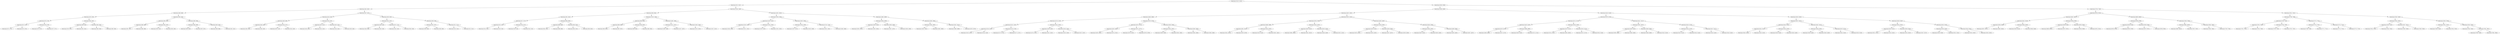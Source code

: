 digraph G{
824688063 [label="Node{data=[2102, 2102]}"]
824688063 -> 1832052244
1832052244 [label="Node{data=[513, 513]}"]
1832052244 -> 186300992
186300992 [label="Node{data=[402, 402]}"]
186300992 -> 1010786760
1010786760 [label="Node{data=[386, 386]}"]
1010786760 -> 821684661
821684661 [label="Node{data=[378, 378]}"]
821684661 -> 1241623544
1241623544 [label="Node{data=[374, 374]}"]
1241623544 -> 337100866
337100866 [label="Node{data=[372, 372]}"]
337100866 -> 1407308329
1407308329 [label="Node{data=[371, 371]}"]
337100866 -> 749354401
749354401 [label="Node{data=[373, 373]}"]
1241623544 -> 1798507943
1798507943 [label="Node{data=[376, 376]}"]
1798507943 -> 1099748691
1099748691 [label="Node{data=[375, 375]}"]
1798507943 -> 471939025
471939025 [label="Node{data=[377, 377]}"]
821684661 -> 1629181633
1629181633 [label="Node{data=[382, 382]}"]
1629181633 -> 305537392
305537392 [label="Node{data=[380, 380]}"]
305537392 -> 892819496
892819496 [label="Node{data=[379, 379]}"]
305537392 -> 540896992
540896992 [label="Node{data=[381, 381]}"]
1629181633 -> 464230776
464230776 [label="Node{data=[384, 384]}"]
464230776 -> 951387868
951387868 [label="Node{data=[383, 383]}"]
464230776 -> 927789050
927789050 [label="Node{data=[385, 385]}"]
1010786760 -> 2093862301
2093862301 [label="Node{data=[394, 394]}"]
2093862301 -> 1005251365
1005251365 [label="Node{data=[390, 390]}"]
1005251365 -> 737778018
737778018 [label="Node{data=[388, 388]}"]
737778018 -> 2073727192
2073727192 [label="Node{data=[387, 387]}"]
737778018 -> 1772690195
1772690195 [label="Node{data=[389, 389]}"]
1005251365 -> 100038336
100038336 [label="Node{data=[392, 392]}"]
100038336 -> 1646513557
1646513557 [label="Node{data=[391, 391]}"]
100038336 -> 1301323097
1301323097 [label="Node{data=[393, 393]}"]
2093862301 -> 1816159867
1816159867 [label="Node{data=[398, 398]}"]
1816159867 -> 1521896773
1521896773 [label="Node{data=[396, 396]}"]
1521896773 -> 637889763
637889763 [label="Node{data=[395, 395]}"]
1521896773 -> 1874220847
1874220847 [label="Node{data=[397, 397]}"]
1816159867 -> 2791196
2791196 [label="Node{data=[400, 400]}"]
2791196 -> 1746812473
1746812473 [label="Node{data=[399, 399]}"]
2791196 -> 1710302637
1710302637 [label="Node{data=[401, 401]}"]
186300992 -> 941824275
941824275 [label="Node{data=[427, 427]}"]
941824275 -> 1818622844
1818622844 [label="Node{data=[419, 419]}"]
1818622844 -> 1964244799
1964244799 [label="Node{data=[406, 406]}"]
1964244799 -> 430137469
430137469 [label="Node{data=[404, 404]}"]
430137469 -> 963119579
963119579 [label="Node{data=[403, 403]}"]
430137469 -> 2048240529
2048240529 [label="Node{data=[405, 405]}"]
1964244799 -> 269834731
269834731 [label="Node{data=[416, 417]}"]
269834731 -> 314012444
314012444 [label="Node{data=[407, 415]}"]
269834731 -> 1810400832
1810400832 [label="Node{data=[418, 418]}"]
1818622844 -> 1022812559
1022812559 [label="Node{data=[423, 423]}"]
1022812559 -> 110509563
110509563 [label="Node{data=[421, 421]}"]
110509563 -> 789615014
789615014 [label="Node{data=[420, 420]}"]
110509563 -> 15059074
15059074 [label="Node{data=[422, 422]}"]
1022812559 -> 194292616
194292616 [label="Node{data=[425, 425]}"]
194292616 -> 1020929764
1020929764 [label="Node{data=[424, 424]}"]
194292616 -> 401345912
401345912 [label="Node{data=[426, 426]}"]
941824275 -> 962819807
962819807 [label="Node{data=[505, 505]}"]
962819807 -> 394613392
394613392 [label="Node{data=[431, 431]}"]
394613392 -> 2047196034
2047196034 [label="Node{data=[429, 429]}"]
2047196034 -> 234225271
234225271 [label="Node{data=[428, 428]}"]
2047196034 -> 788702360
788702360 [label="Node{data=[430, 430]}"]
394613392 -> 305029690
305029690 [label="Node{data=[471, 471]}"]
305029690 -> 1168118358
1168118358 [label="Node{data=[432, 432]}"]
305029690 -> 1728338643
1728338643 [label="Node{data=[504, 504]}"]
962819807 -> 1561855183
1561855183 [label="Node{data=[509, 509]}"]
1561855183 -> 1011258084
1011258084 [label="Node{data=[507, 507]}"]
1011258084 -> 2033259928
2033259928 [label="Node{data=[506, 506]}"]
1011258084 -> 1009130159
1009130159 [label="Node{data=[508, 508]}"]
1561855183 -> 554000280
554000280 [label="Node{data=[511, 511]}"]
554000280 -> 693909742
693909742 [label="Node{data=[510, 510]}"]
554000280 -> 1487955336
1487955336 [label="Node{data=[512, 512]}"]
1832052244 -> 1414524755
1414524755 [label="Node{data=[1548, 1548]}"]
1414524755 -> 1606259677
1606259677 [label="Node{data=[904, 904]}"]
1606259677 -> 393108364
393108364 [label="Node{data=[561, 561]}"]
393108364 -> 1286205644
1286205644 [label="Node{data=[517, 517]}"]
1286205644 -> 1731701629
1731701629 [label="Node{data=[515, 515]}"]
1731701629 -> 1411907389
1411907389 [label="Node{data=[514, 514]}"]
1731701629 -> 829455374
829455374 [label="Node{data=[516, 516]}"]
1286205644 -> 853333372
853333372 [label="Node{data=[519, 521]}"]
853333372 -> 1751841817
1751841817 [label="Node{data=[518, 518]}"]
853333372 -> 64956478
64956478 [label="Node{data=[522, 522]}"]
393108364 -> 830317639
830317639 [label="Node{data=[900, 900]}"]
830317639 -> 1709109281
1709109281 [label="Node{data=[898, 898]}"]
1709109281 -> 1525367479
1525367479 [label="Node{data=[641, 641]}"]
1709109281 -> 537861900
537861900 [label="Node{data=[899, 899]}"]
830317639 -> 2081212630
2081212630 [label="Node{data=[902, 902]}"]
2081212630 -> 1858171022
1858171022 [label="Node{data=[901, 901]}"]
2081212630 -> 1858042139
1858042139 [label="Node{data=[903, 903]}"]
1606259677 -> 915467455
915467455 [label="Node{data=[1106, 1106]}"]
915467455 -> 742447299
742447299 [label="Node{data=[908, 908]}"]
742447299 -> 1231063237
1231063237 [label="Node{data=[906, 906]}"]
1231063237 -> 1543653203
1543653203 [label="Node{data=[905, 905]}"]
1231063237 -> 1833352568
1833352568 [label="Node{data=[907, 907]}"]
742447299 -> 1198192339
1198192339 [label="Node{data=[929, 929]}"]
1198192339 -> 176253019
176253019 [label="Node{data=[909, 909]}"]
1198192339 -> 1148685959
1148685959 [label="Node{data=[982, 982]}"]
915467455 -> 478299660
478299660 [label="Node{data=[1469, 1469]}"]
478299660 -> 214886177
214886177 [label="Node{data=[1421, 1421]}"]
214886177 -> 218928467
218928467 [label="Node{data=[1269, 1269]}"]
214886177 -> 1970741699
1970741699 [label="Node{data=[1437, 1437]}"]
478299660 -> 2068560711
2068560711 [label="Node{data=[1546, 1546]}"]
2068560711 -> 13090016
13090016 [label="Node{data=[1478, 1478]}"]
2068560711 -> 1762133926
1762133926 [label="Node{data=[1547, 1547]}"]
1414524755 -> 633166461
633166461 [label="Node{data=[1952, 1952]}"]
633166461 -> 59395086
59395086 [label="Node{data=[1556, 1556]}"]
59395086 -> 1041743907
1041743907 [label="Node{data=[1552, 1552]}"]
1041743907 -> 395036016
395036016 [label="Node{data=[1550, 1550]}"]
395036016 -> 1479150414
1479150414 [label="Node{data=[1549, 1549]}"]
395036016 -> 152163961
152163961 [label="Node{data=[1551, 1551]}"]
1041743907 -> 159844768
159844768 [label="Node{data=[1554, 1554]}"]
159844768 -> 1089400229
1089400229 [label="Node{data=[1553, 1553]}"]
159844768 -> 1217855117
1217855117 [label="Node{data=[1555, 1555]}"]
59395086 -> 1328765944
1328765944 [label="Node{data=[1560, 1560]}"]
1328765944 -> 2127069623
2127069623 [label="Node{data=[1558, 1558]}"]
2127069623 -> 1241307150
1241307150 [label="Node{data=[1557, 1557]}"]
2127069623 -> 920724778
920724778 [label="Node{data=[1559, 1559]}"]
1328765944 -> 1666733205
1666733205 [label="Node{data=[1743, 1743]}"]
1666733205 -> 1495770224
1495770224 [label="Node{data=[1561, 1561]}"]
1666733205 -> 1991519218
1991519218 [label="Node{data=[1948, 1948]}"]
633166461 -> 1229166715
1229166715 [label="Node{data=[1960, 1960]}"]
1229166715 -> 1746833722
1746833722 [label="Node{data=[1956, 1956]}"]
1746833722 -> 218016877
218016877 [label="Node{data=[1954, 1954]}"]
218016877 -> 1539505595
1539505595 [label="Node{data=[1953, 1953]}"]
218016877 -> 236398328
236398328 [label="Node{data=[1955, 1955]}"]
1746833722 -> 312271169
312271169 [label="Node{data=[1958, 1958]}"]
312271169 -> 1811458747
1811458747 [label="Node{data=[1957, 1957]}"]
312271169 -> 656125274
656125274 [label="Node{data=[1959, 1959]}"]
1229166715 -> 269254567
269254567 [label="Node{data=[1964, 1964]}"]
269254567 -> 1710166542
1710166542 [label="Node{data=[1962, 1962]}"]
1710166542 -> 1273811322
1273811322 [label="Node{data=[1961, 1961]}"]
1710166542 -> 837276704
837276704 [label="Node{data=[1963, 1963]}"]
269254567 -> 1122329852
1122329852 [label="Node{data=[2041, 2041]}"]
1122329852 -> 1594319308
1594319308 [label="Node{data=[1996, 1996]}"]
1122329852 -> 1917652055
1917652055 [label="Node{data=[2070, 2070]}"]
824688063 -> 2097451242
2097451242 [label="Node{data=[5556, 5556]}"]
2097451242 -> 338680114
338680114 [label="Node{data=[4268, 4268]}"]
338680114 -> 1883423610
1883423610 [label="Node{data=[2587, 2587]}"]
1883423610 -> 1786201745
1786201745 [label="Node{data=[2396, 2396]}"]
1786201745 -> 866982133
866982133 [label="Node{data=[2178, 2178]}"]
866982133 -> 1503764987
1503764987 [label="Node{data=[2161, 2161]}"]
1503764987 -> 1058988198
1058988198 [label="Node{data=[2104, 2104]}"]
1058988198 -> 1863154202
1863154202 [label="Node{data=[2103, 2103]}"]
1058988198 -> 884784574
884784574 [label="Node{data=[2144, 2144]}"]
1503764987 -> 1615228075
1615228075 [label="Node{data=[2176, 2176]}"]
1615228075 -> 672508885
672508885 [label="Node{data=[2175, 2175]}"]
1615228075 -> 743233895
743233895 [label="Node{data=[2177, 2177]}"]
866982133 -> 2110574621
2110574621 [label="Node{data=[2182, 2182]}"]
2110574621 -> 784123963
784123963 [label="Node{data=[2180, 2180]}"]
784123963 -> 728925498
728925498 [label="Node{data=[2179, 2179]}"]
784123963 -> 1631581906
1631581906 [label="Node{data=[2181, 2181]}"]
2110574621 -> 2053672656
2053672656 [label="Node{data=[2184, 2184]}"]
2053672656 -> 844983478
844983478 [label="Node{data=[2183, 2183]}"]
2053672656 -> 221869202
221869202 [label="Node{data=[2347, 2347]}"]
1786201745 -> 321817217
321817217 [label="Node{data=[2579, 2579]}"]
321817217 -> 755931194
755931194 [label="Node{data=[2575, 2575]}"]
755931194 -> 1953462769
1953462769 [label="Node{data=[2420, 2420]}"]
1953462769 -> 850660874
850660874 [label="Node{data=[2405, 2405]}"]
1953462769 -> 1437200479
1437200479 [label="Node{data=[2574, 2574]}"]
755931194 -> 205487512
205487512 [label="Node{data=[2577, 2577]}"]
205487512 -> 59780383
59780383 [label="Node{data=[2576, 2576]}"]
205487512 -> 298235705
298235705 [label="Node{data=[2578, 2578]}"]
321817217 -> 200771158
200771158 [label="Node{data=[2583, 2583]}"]
200771158 -> 2094266637
2094266637 [label="Node{data=[2581, 2581]}"]
2094266637 -> 2125060957
2125060957 [label="Node{data=[2580, 2580]}"]
2094266637 -> 1517470926
1517470926 [label="Node{data=[2582, 2582]}"]
200771158 -> 1837120736
1837120736 [label="Node{data=[2585, 2585]}"]
1837120736 -> 242793420
242793420 [label="Node{data=[2584, 2584]}"]
1837120736 -> 1052502637
1052502637 [label="Node{data=[2586, 2586]}"]
1883423610 -> 1914899904
1914899904 [label="Node{data=[4252, 4252]}"]
1914899904 -> 505956440
505956440 [label="Node{data=[3793, 3793]}"]
505956440 -> 1438983818
1438983818 [label="Node{data=[2988, 2988]}"]
1438983818 -> 885806813
885806813 [label="Node{data=[2821, 2821]}"]
885806813 -> 1584074889
1584074889 [label="Node{data=[2814, 2814]}"]
885806813 -> 48097684
48097684 [label="Node{data=[2876, 2876]}"]
1438983818 -> 2127588915
2127588915 [label="Node{data=[3425, 3425]}"]
2127588915 -> 687650186
687650186 [label="Node{data=[3414, 3414]}"]
2127588915 -> 781522756
781522756 [label="Node{data=[3491, 3491]}"]
505956440 -> 1139395147
1139395147 [label="Node{data=[4245, 4245]}"]
1139395147 -> 1043695091
1043695091 [label="Node{data=[3910, 3910]}"]
1043695091 -> 1932011354
1932011354 [label="Node{data=[3864, 3864]}"]
1043695091 -> 1971396940
1971396940 [label="Node{data=[3912, 3912]}"]
1139395147 -> 2025260581
2025260581 [label="Node{data=[4250, 4250]}"]
2025260581 -> 1790910173
1790910173 [label="Node{data=[4249, 4249]}"]
2025260581 -> 1478485543
1478485543 [label="Node{data=[4251, 4251]}"]
1914899904 -> 619194153
619194153 [label="Node{data=[4260, 4260]}"]
619194153 -> 1680772031
1680772031 [label="Node{data=[4256, 4256]}"]
1680772031 -> 1987393553
1987393553 [label="Node{data=[4254, 4254]}"]
1987393553 -> 1375520294
1375520294 [label="Node{data=[4253, 4253]}"]
1987393553 -> 877159007
877159007 [label="Node{data=[4255, 4255]}"]
1680772031 -> 606827546
606827546 [label="Node{data=[4258, 4258]}"]
606827546 -> 2067883326
2067883326 [label="Node{data=[4257, 4257]}"]
606827546 -> 1287344518
1287344518 [label="Node{data=[4259, 4259]}"]
619194153 -> 991336660
991336660 [label="Node{data=[4264, 4264]}"]
991336660 -> 1147314184
1147314184 [label="Node{data=[4262, 4262]}"]
1147314184 -> 880432431
880432431 [label="Node{data=[4261, 4261]}"]
1147314184 -> 584779079
584779079 [label="Node{data=[4263, 4263]}"]
991336660 -> 755300848
755300848 [label="Node{data=[4266, 4266]}"]
755300848 -> 2084007608
2084007608 [label="Node{data=[4265, 4265]}"]
755300848 -> 436375356
436375356 [label="Node{data=[4267, 4267]}"]
338680114 -> 1619607558
1619607558 [label="Node{data=[5419, 5419]}"]
1619607558 -> 1791557278
1791557278 [label="Node{data=[5376, 5376]}"]
1791557278 -> 768413649
768413649 [label="Node{data=[4713, 4713]}"]
768413649 -> 599264827
599264827 [label="Node{data=[4425, 4425]}"]
599264827 -> 152822586
152822586 [label="Node{data=[4270, 4270]}"]
152822586 -> 613073033
613073033 [label="Node{data=[4269, 4269]}"]
152822586 -> 1643966542
1643966542 [label="Node{data=[4272, 4272]}"]
599264827 -> 39252892
39252892 [label="Node{data=[4689, 4689]}"]
39252892 -> 1409471199
1409471199 [label="Node{data=[4542, 4542]}"]
39252892 -> 654233182
654233182 [label="Node{data=[4712, 4712]}"]
768413649 -> 545662031
545662031 [label="Node{data=[5190, 5190]}"]
545662031 -> 360311248
360311248 [label="Node{data=[4747, 4747]}"]
360311248 -> 1462715786
1462715786 [label="Node{data=[4742, 4742]}"]
360311248 -> 133430543
133430543 [label="Node{data=[4955, 4955]}"]
545662031 -> 382076386
382076386 [label="Node{data=[5315, 5315]}"]
382076386 -> 1286293891
1286293891 [label="Node{data=[5272, 5272]}"]
382076386 -> 1636124297
1636124297 [label="Node{data=[5324, 5324]}"]
1791557278 -> 2030486579
2030486579 [label="Node{data=[5411, 5411]}"]
2030486579 -> 1598633956
1598633956 [label="Node{data=[5407, 5407]}"]
1598633956 -> 1228446431
1228446431 [label="Node{data=[5405, 5405]}"]
1228446431 -> 37891199
37891199 [label="Node{data=[5380, 5380]}"]
1228446431 -> 1294616408
1294616408 [label="Node{data=[5406, 5406]}"]
1598633956 -> 1531625230
1531625230 [label="Node{data=[5409, 5409]}"]
1531625230 -> 1445542106
1445542106 [label="Node{data=[5408, 5408]}"]
1531625230 -> 1167841204
1167841204 [label="Node{data=[5410, 5410]}"]
2030486579 -> 1511278808
1511278808 [label="Node{data=[5415, 5415]}"]
1511278808 -> 1420308059
1420308059 [label="Node{data=[5413, 5413]}"]
1420308059 -> 1272460284
1272460284 [label="Node{data=[5412, 5412]}"]
1420308059 -> 1348823876
1348823876 [label="Node{data=[5414, 5414]}"]
1511278808 -> 676309784
676309784 [label="Node{data=[5417, 5417]}"]
676309784 -> 1023447740
1023447740 [label="Node{data=[5416, 5416]}"]
676309784 -> 936182067
936182067 [label="Node{data=[5418, 5418]}"]
1619607558 -> 1275683781
1275683781 [label="Node{data=[5520, 5520]}"]
1275683781 -> 432739895
432739895 [label="Node{data=[5427, 5427]}"]
432739895 -> 543679168
543679168 [label="Node{data=[5423, 5423]}"]
543679168 -> 2138876774
2138876774 [label="Node{data=[5421, 5421]}"]
2138876774 -> 2020407303
2020407303 [label="Node{data=[5420, 5420]}"]
2138876774 -> 970400659
970400659 [label="Node{data=[5422, 5422]}"]
543679168 -> 641312651
641312651 [label="Node{data=[5425, 5425]}"]
641312651 -> 1015291825
1015291825 [label="Node{data=[5424, 5424]}"]
641312651 -> 590832870
590832870 [label="Node{data=[5426, 5426]}"]
432739895 -> 603717800
603717800 [label="Node{data=[5431, 5431]}"]
603717800 -> 1209200291
1209200291 [label="Node{data=[5429, 5429]}"]
1209200291 -> 1425475975
1425475975 [label="Node{data=[5428, 5428]}"]
1209200291 -> 1291802539
1291802539 [label="Node{data=[5430, 5430]}"]
603717800 -> 256243676
256243676 [label="Node{data=[5475, 5475]}"]
256243676 -> 1358788449
1358788449 [label="Node{data=[5432, 5432]}"]
256243676 -> 1009448904
1009448904 [label="Node{data=[5519, 5519]}"]
1275683781 -> 173981161
173981161 [label="Node{data=[5528, 5528]}"]
173981161 -> 704991337
704991337 [label="Node{data=[5524, 5524]}"]
704991337 -> 301497399
301497399 [label="Node{data=[5522, 5522]}"]
301497399 -> 2047303031
2047303031 [label="Node{data=[5521, 5521]}"]
301497399 -> 88675883
88675883 [label="Node{data=[5523, 5523]}"]
704991337 -> 89102579
89102579 [label="Node{data=[5526, 5526]}"]
89102579 -> 1468286377
1468286377 [label="Node{data=[5525, 5525]}"]
89102579 -> 388519627
388519627 [label="Node{data=[5527, 5527]}"]
173981161 -> 1511912011
1511912011 [label="Node{data=[5532, 5532]}"]
1511912011 -> 602698235
602698235 [label="Node{data=[5530, 5530]}"]
602698235 -> 1454428450
1454428450 [label="Node{data=[5529, 5529]}"]
602698235 -> 66804529
66804529 [label="Node{data=[5531, 5531]}"]
1511912011 -> 918650543
918650543 [label="Node{data=[5534, 5534]}"]
918650543 -> 1994564133
1994564133 [label="Node{data=[5533, 5533]}"]
918650543 -> 646661146
646661146 [label="Node{data=[5555, 5555]}"]
2097451242 -> 2138087721
2138087721 [label="Node{data=[7760, 7760]}"]
2138087721 -> 1123654766
1123654766 [label="Node{data=[6792, 6792]}"]
1123654766 -> 568982942
568982942 [label="Node{data=[5947, 5947]}"]
568982942 -> 1572783661
1572783661 [label="Node{data=[5913, 5913]}"]
1572783661 -> 658328922
658328922 [label="Node{data=[5558, 5558]}"]
658328922 -> 690601791
690601791 [label="Node{data=[5557, 5557]}"]
658328922 -> 1195553417
1195553417 [label="Node{data=[5820, 5820]}"]
1572783661 -> 1827052514
1827052514 [label="Node{data=[5945, 5945]}"]
1827052514 -> 561798329
561798329 [label="Node{data=[5914, 5914]}"]
1827052514 -> 1170792430
1170792430 [label="Node{data=[5946, 5946]}"]
568982942 -> 390916900
390916900 [label="Node{data=[6788, 6788]}"]
390916900 -> 1328368548
1328368548 [label="Node{data=[6786, 6786]}"]
1328368548 -> 217538412
217538412 [label="Node{data=[6630, 6630]}"]
1328368548 -> 256104115
256104115 [label="Node{data=[6787, 6787]}"]
390916900 -> 2141587892
2141587892 [label="Node{data=[6790, 6790]}"]
2141587892 -> 1517489551
1517489551 [label="Node{data=[6789, 6789]}"]
2141587892 -> 1816737170
1816737170 [label="Node{data=[6791, 6791]}"]
1123654766 -> 2108588262
2108588262 [label="Node{data=[6800, 6800]}"]
2108588262 -> 847957326
847957326 [label="Node{data=[6796, 6796]}"]
847957326 -> 1884795365
1884795365 [label="Node{data=[6794, 6794]}"]
1884795365 -> 1436024792
1436024792 [label="Node{data=[6793, 6793]}"]
1884795365 -> 1547168828
1547168828 [label="Node{data=[6795, 6795]}"]
847957326 -> 942914121
942914121 [label="Node{data=[6798, 6798]}"]
942914121 -> 1965485107
1965485107 [label="Node{data=[6797, 6797]}"]
942914121 -> 530953328
530953328 [label="Node{data=[6799, 6799]}"]
2108588262 -> 2081488308
2081488308 [label="Node{data=[7640, 7640]}"]
2081488308 -> 1507123597
1507123597 [label="Node{data=[6802, 6802]}"]
1507123597 -> 466737648
466737648 [label="Node{data=[6801, 6801]}"]
1507123597 -> 694544590
694544590 [label="Node{data=[7067, 7067]}"]
2081488308 -> 1382243595
1382243595 [label="Node{data=[7682, 7682]}"]
1382243595 -> 742721091
742721091 [label="Node{data=[7662, 7662]}"]
1382243595 -> 969823330
969823330 [label="Node{data=[7759, 7759]}"]
2138087721 -> 1064036365
1064036365 [label="Node{data=[7921, 7921]}"]
1064036365 -> 2007527918
2007527918 [label="Node{data=[7768, 7768]}"]
2007527918 -> 1935345222
1935345222 [label="Node{data=[7764, 7764]}"]
1935345222 -> 947724555
947724555 [label="Node{data=[7762, 7762]}"]
947724555 -> 1488358793
1488358793 [label="Node{data=[7761, 7761]}"]
947724555 -> 1814409328
1814409328 [label="Node{data=[7763, 7763]}"]
1935345222 -> 1206379140
1206379140 [label="Node{data=[7766, 7766]}"]
1206379140 -> 373552650
373552650 [label="Node{data=[7765, 7765]}"]
1206379140 -> 2062936974
2062936974 [label="Node{data=[7767, 7767]}"]
2007527918 -> 991064720
991064720 [label="Node{data=[7772, 7772]}"]
991064720 -> 1125729460
1125729460 [label="Node{data=[7770, 7770]}"]
1125729460 -> 1256393083
1256393083 [label="Node{data=[7769, 7769]}"]
1125729460 -> 530522674
530522674 [label="Node{data=[7771, 7771]}"]
991064720 -> 934368675
934368675 [label="Node{data=[7774, 7774]}"]
934368675 -> 1048877829
1048877829 [label="Node{data=[7773, 7773]}"]
934368675 -> 1828648319
1828648319 [label="Node{data=[7775, 7775]}"]
1064036365 -> 177652832
177652832 [label="Node{data=[7929, 7929]}"]
177652832 -> 934773980
934773980 [label="Node{data=[7925, 7925]}"]
934773980 -> 762412444
762412444 [label="Node{data=[7923, 7923]}"]
762412444 -> 918495296
918495296 [label="Node{data=[7922, 7922]}"]
762412444 -> 171329331
171329331 [label="Node{data=[7924, 7924]}"]
934773980 -> 28091341
28091341 [label="Node{data=[7927, 7927]}"]
28091341 -> 664253433
664253433 [label="Node{data=[7926, 7926]}"]
28091341 -> 1751460459
1751460459 [label="Node{data=[7928, 7928]}"]
177652832 -> 1347614603
1347614603 [label="Node{data=[7933, 7933]}"]
1347614603 -> 872711303
872711303 [label="Node{data=[7931, 7931]}"]
872711303 -> 781640069
781640069 [label="Node{data=[7930, 7930]}"]
872711303 -> 1877057614
1877057614 [label="Node{data=[7932, 7932]}"]
1347614603 -> 684256406
684256406 [label="Node{data=[7935, 7935]}"]
684256406 -> 947414452
947414452 [label="Node{data=[7934, 7934]}"]
684256406 -> 561721847
561721847 [label="Node{data=[7961, 7961]}"]
561721847 -> 1140463174
1140463174 [label="Node{data=[7936, 7936]}"]
561721847 -> 750386931
750386931 [label="Node{data=[7964, 7964]}"]
}